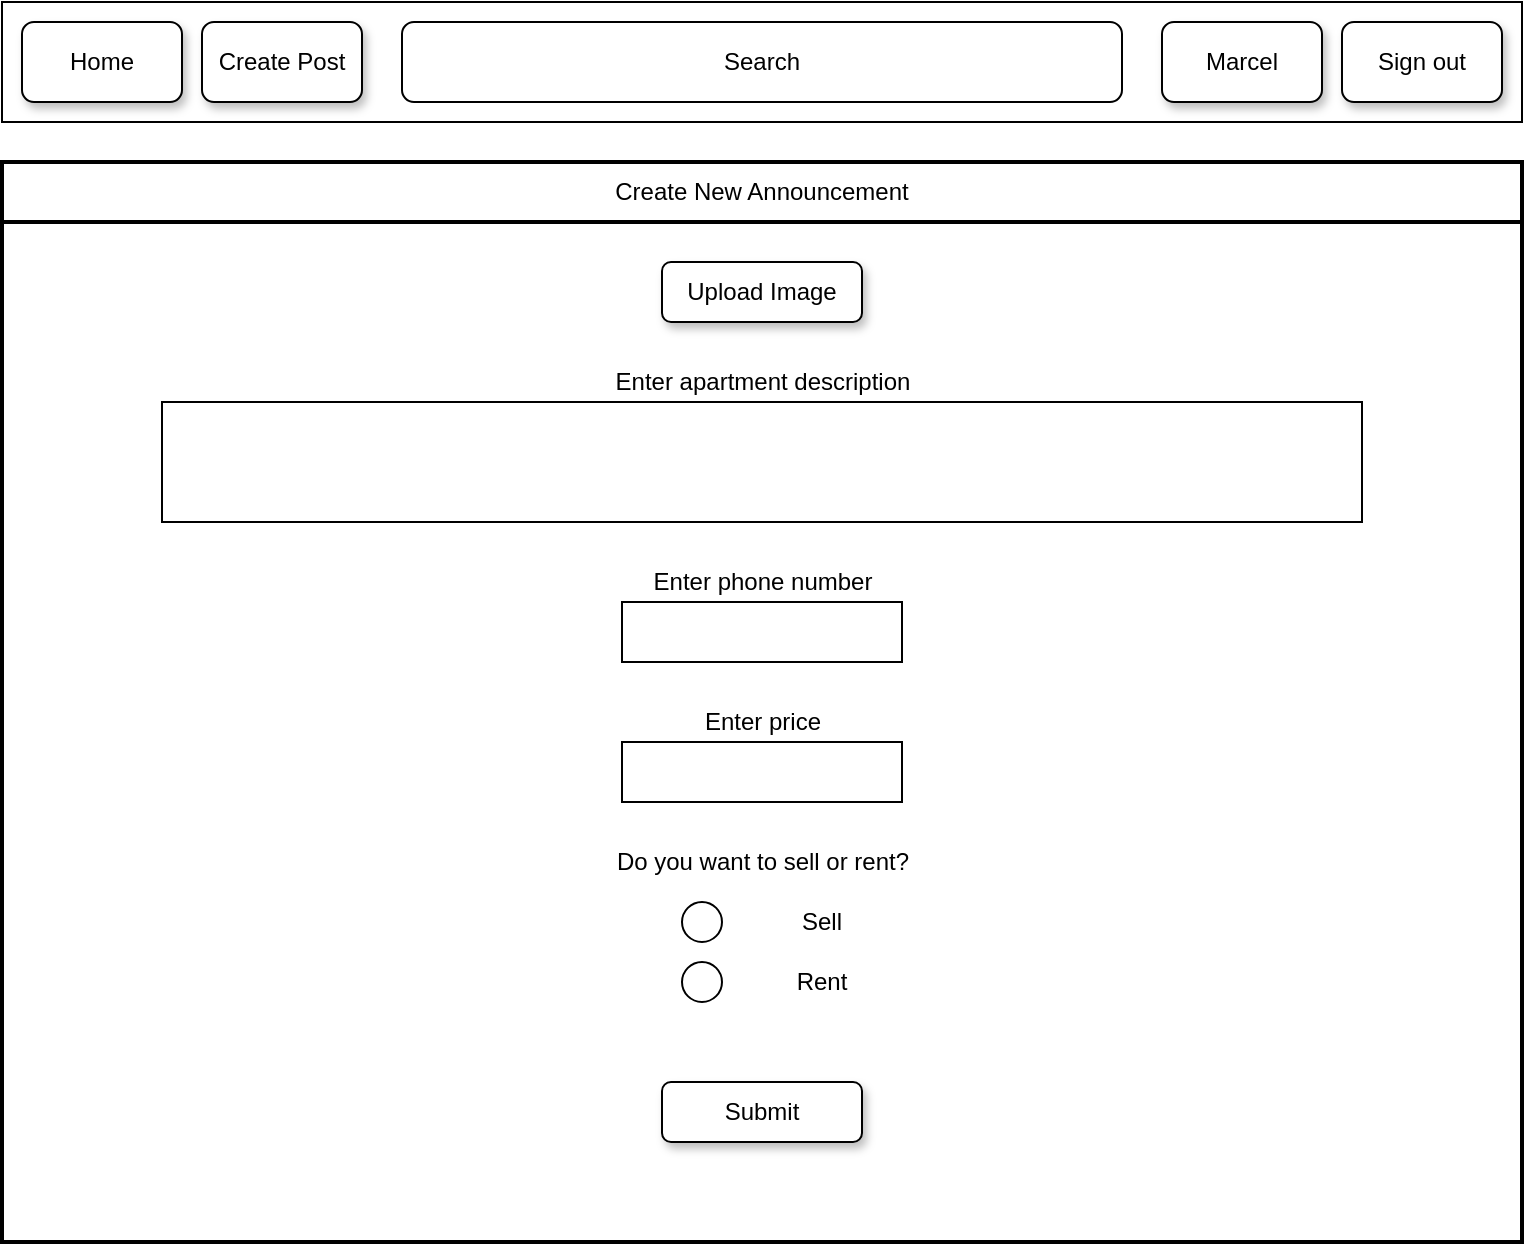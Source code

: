 <mxfile version="12.8.1" type="device"><diagram id="J0DOR1wc1JS_eraxu7rv" name="Page-1"><mxGraphModel dx="998" dy="548" grid="1" gridSize="10" guides="1" tooltips="1" connect="1" arrows="1" fold="1" page="1" pageScale="1" pageWidth="850" pageHeight="1100" math="0" shadow="0"><root><mxCell id="0"/><mxCell id="1" parent="0"/><mxCell id="HWakDBVMPIEJkDWiIr_b-1" value="" style="rounded=0;whiteSpace=wrap;html=1;" vertex="1" parent="1"><mxGeometry x="40" y="20" width="760" height="60" as="geometry"/></mxCell><mxCell id="HWakDBVMPIEJkDWiIr_b-2" value="Sign out" style="rounded=1;whiteSpace=wrap;html=1;shadow=1;" vertex="1" parent="1"><mxGeometry x="710" y="30" width="80" height="40" as="geometry"/></mxCell><mxCell id="HWakDBVMPIEJkDWiIr_b-4" value="Search" style="rounded=1;whiteSpace=wrap;html=1;shadow=0;" vertex="1" parent="1"><mxGeometry x="240" y="30" width="360" height="40" as="geometry"/></mxCell><mxCell id="HWakDBVMPIEJkDWiIr_b-5" value="Home" style="rounded=1;whiteSpace=wrap;html=1;shadow=1;" vertex="1" parent="1"><mxGeometry x="50" y="30" width="80" height="40" as="geometry"/></mxCell><mxCell id="HWakDBVMPIEJkDWiIr_b-6" value="Marcel" style="rounded=1;whiteSpace=wrap;html=1;shadow=1;" vertex="1" parent="1"><mxGeometry x="620" y="30" width="80" height="40" as="geometry"/></mxCell><mxCell id="HWakDBVMPIEJkDWiIr_b-7" value="Create Post" style="rounded=1;whiteSpace=wrap;html=1;shadow=1;" vertex="1" parent="1"><mxGeometry x="140" y="30" width="80" height="40" as="geometry"/></mxCell><mxCell id="HWakDBVMPIEJkDWiIr_b-9" value="" style="rounded=0;whiteSpace=wrap;html=1;shadow=0;strokeWidth=2;" vertex="1" parent="1"><mxGeometry x="40" y="100" width="760" height="540" as="geometry"/></mxCell><mxCell id="HWakDBVMPIEJkDWiIr_b-10" value="Create New Announcement" style="rounded=0;whiteSpace=wrap;html=1;shadow=0;strokeWidth=2;" vertex="1" parent="1"><mxGeometry x="40" y="100" width="760" height="30" as="geometry"/></mxCell><mxCell id="HWakDBVMPIEJkDWiIr_b-12" value="Upload Image" style="rounded=1;whiteSpace=wrap;html=1;shadow=1;strokeWidth=1;" vertex="1" parent="1"><mxGeometry x="370" y="150" width="100" height="30" as="geometry"/></mxCell><mxCell id="HWakDBVMPIEJkDWiIr_b-13" value="" style="rounded=0;whiteSpace=wrap;html=1;shadow=0;strokeWidth=1;" vertex="1" parent="1"><mxGeometry x="120" y="220" width="600" height="60" as="geometry"/></mxCell><mxCell id="HWakDBVMPIEJkDWiIr_b-14" value="Enter apartment description" style="text;html=1;strokeColor=none;fillColor=none;align=center;verticalAlign=middle;whiteSpace=wrap;rounded=0;shadow=1;" vertex="1" parent="1"><mxGeometry x="312.5" y="200" width="215" height="20" as="geometry"/></mxCell><mxCell id="HWakDBVMPIEJkDWiIr_b-15" value="" style="rounded=0;whiteSpace=wrap;html=1;shadow=0;strokeWidth=1;" vertex="1" parent="1"><mxGeometry x="350" y="320" width="140" height="30" as="geometry"/></mxCell><mxCell id="HWakDBVMPIEJkDWiIr_b-16" value="Enter phone number" style="text;html=1;strokeColor=none;fillColor=none;align=center;verticalAlign=middle;whiteSpace=wrap;rounded=0;shadow=1;" vertex="1" parent="1"><mxGeometry x="312.5" y="300" width="215" height="20" as="geometry"/></mxCell><mxCell id="HWakDBVMPIEJkDWiIr_b-18" value="" style="rounded=0;whiteSpace=wrap;html=1;shadow=0;strokeWidth=1;" vertex="1" parent="1"><mxGeometry x="350" y="390" width="140" height="30" as="geometry"/></mxCell><mxCell id="HWakDBVMPIEJkDWiIr_b-19" value="Enter price" style="text;html=1;strokeColor=none;fillColor=none;align=center;verticalAlign=middle;whiteSpace=wrap;rounded=0;shadow=1;" vertex="1" parent="1"><mxGeometry x="312.5" y="370" width="215" height="20" as="geometry"/></mxCell><mxCell id="HWakDBVMPIEJkDWiIr_b-20" value="" style="ellipse;whiteSpace=wrap;html=1;aspect=fixed;shadow=0;strokeWidth=1;" vertex="1" parent="1"><mxGeometry x="380" y="470" width="20" height="20" as="geometry"/></mxCell><mxCell id="HWakDBVMPIEJkDWiIr_b-21" value="" style="ellipse;whiteSpace=wrap;html=1;aspect=fixed;shadow=0;strokeWidth=1;" vertex="1" parent="1"><mxGeometry x="380" y="500" width="20" height="20" as="geometry"/></mxCell><mxCell id="HWakDBVMPIEJkDWiIr_b-22" value="Do you want to sell or rent?" style="text;html=1;strokeColor=none;fillColor=none;align=center;verticalAlign=middle;whiteSpace=wrap;rounded=0;shadow=1;" vertex="1" parent="1"><mxGeometry x="312.5" y="440" width="215" height="20" as="geometry"/></mxCell><mxCell id="HWakDBVMPIEJkDWiIr_b-25" value="Sell" style="text;html=1;strokeColor=none;fillColor=none;align=center;verticalAlign=middle;whiteSpace=wrap;rounded=0;shadow=1;" vertex="1" parent="1"><mxGeometry x="400" y="470" width="100" height="20" as="geometry"/></mxCell><mxCell id="HWakDBVMPIEJkDWiIr_b-26" value="Rent" style="text;html=1;strokeColor=none;fillColor=none;align=center;verticalAlign=middle;whiteSpace=wrap;rounded=0;shadow=1;" vertex="1" parent="1"><mxGeometry x="400" y="500" width="100" height="20" as="geometry"/></mxCell><mxCell id="HWakDBVMPIEJkDWiIr_b-27" value="Submit" style="rounded=1;whiteSpace=wrap;html=1;shadow=1;strokeWidth=1;" vertex="1" parent="1"><mxGeometry x="370" y="560" width="100" height="30" as="geometry"/></mxCell></root></mxGraphModel></diagram></mxfile>